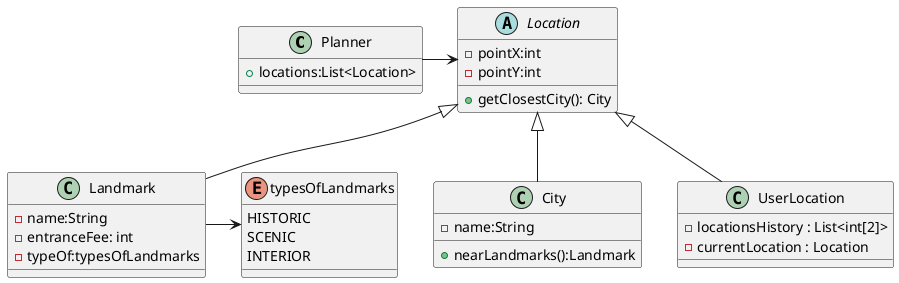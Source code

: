 @startuml
class Planner{
+locations:List<Location>
}
abstract class Location{
-pointX:int
-pointY:int

+getClosestCity(): City
}

class Landmark extends Location{
-name:String
-entranceFee: int
-typeOf:typesOfLandmarks
}
class City extends Location{
-name:String
+nearLandmarks():Landmark
}
class UserLocation extends Location{
-locationsHistory : List<int[2]>
-currentLocation : Location
}

enum typesOfLandmarks{
HISTORIC
SCENIC
INTERIOR
}

Landmark -> typesOfLandmarks
Planner -> Location

@enduml